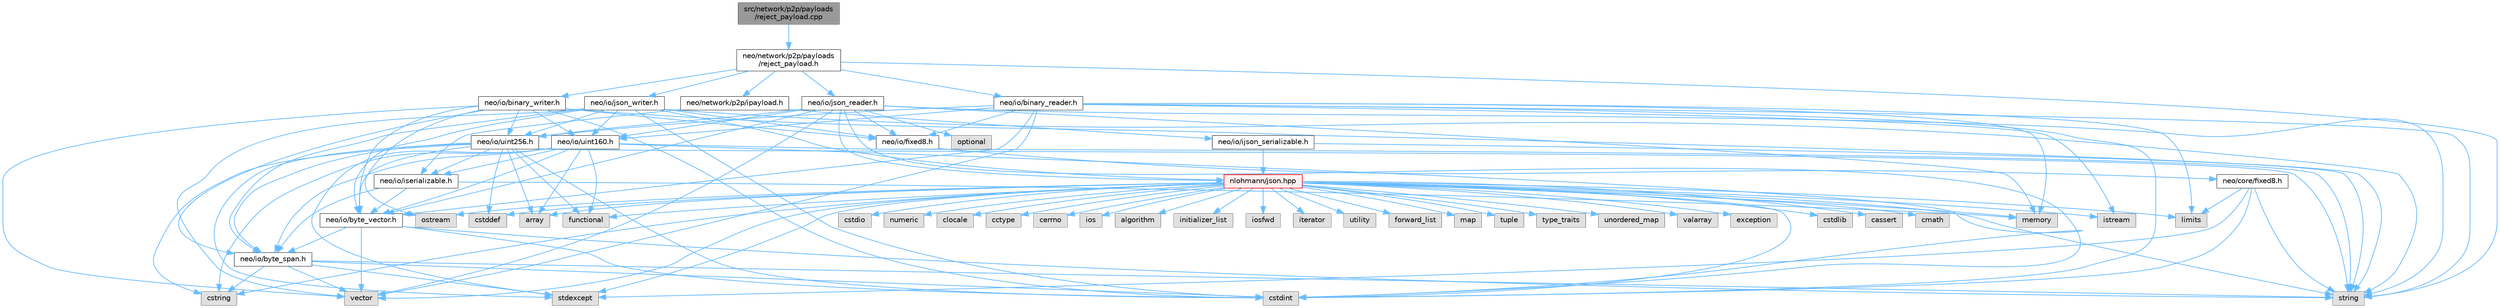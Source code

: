digraph "src/network/p2p/payloads/reject_payload.cpp"
{
 // LATEX_PDF_SIZE
  bgcolor="transparent";
  edge [fontname=Helvetica,fontsize=10,labelfontname=Helvetica,labelfontsize=10];
  node [fontname=Helvetica,fontsize=10,shape=box,height=0.2,width=0.4];
  Node1 [id="Node000001",label="src/network/p2p/payloads\l/reject_payload.cpp",height=0.2,width=0.4,color="gray40", fillcolor="grey60", style="filled", fontcolor="black",tooltip=" "];
  Node1 -> Node2 [id="edge119_Node000001_Node000002",color="steelblue1",style="solid",tooltip=" "];
  Node2 [id="Node000002",label="neo/network/p2p/payloads\l/reject_payload.h",height=0.2,width=0.4,color="grey40", fillcolor="white", style="filled",URL="$reject__payload_8h.html",tooltip=" "];
  Node2 -> Node3 [id="edge120_Node000002_Node000003",color="steelblue1",style="solid",tooltip=" "];
  Node3 [id="Node000003",label="neo/io/binary_reader.h",height=0.2,width=0.4,color="grey40", fillcolor="white", style="filled",URL="$binary__reader_8h.html",tooltip=" "];
  Node3 -> Node4 [id="edge121_Node000003_Node000004",color="steelblue1",style="solid",tooltip=" "];
  Node4 [id="Node000004",label="neo/io/byte_vector.h",height=0.2,width=0.4,color="grey40", fillcolor="white", style="filled",URL="$io_2byte__vector_8h.html",tooltip=" "];
  Node4 -> Node5 [id="edge122_Node000004_Node000005",color="steelblue1",style="solid",tooltip=" "];
  Node5 [id="Node000005",label="neo/io/byte_span.h",height=0.2,width=0.4,color="grey40", fillcolor="white", style="filled",URL="$io_2byte__span_8h.html",tooltip=" "];
  Node5 -> Node6 [id="edge123_Node000005_Node000006",color="steelblue1",style="solid",tooltip=" "];
  Node6 [id="Node000006",label="cstdint",height=0.2,width=0.4,color="grey60", fillcolor="#E0E0E0", style="filled",tooltip=" "];
  Node5 -> Node7 [id="edge124_Node000005_Node000007",color="steelblue1",style="solid",tooltip=" "];
  Node7 [id="Node000007",label="cstring",height=0.2,width=0.4,color="grey60", fillcolor="#E0E0E0", style="filled",tooltip=" "];
  Node5 -> Node8 [id="edge125_Node000005_Node000008",color="steelblue1",style="solid",tooltip=" "];
  Node8 [id="Node000008",label="stdexcept",height=0.2,width=0.4,color="grey60", fillcolor="#E0E0E0", style="filled",tooltip=" "];
  Node5 -> Node9 [id="edge126_Node000005_Node000009",color="steelblue1",style="solid",tooltip=" "];
  Node9 [id="Node000009",label="string",height=0.2,width=0.4,color="grey60", fillcolor="#E0E0E0", style="filled",tooltip=" "];
  Node5 -> Node10 [id="edge127_Node000005_Node000010",color="steelblue1",style="solid",tooltip=" "];
  Node10 [id="Node000010",label="vector",height=0.2,width=0.4,color="grey60", fillcolor="#E0E0E0", style="filled",tooltip=" "];
  Node4 -> Node6 [id="edge128_Node000004_Node000006",color="steelblue1",style="solid",tooltip=" "];
  Node4 -> Node9 [id="edge129_Node000004_Node000009",color="steelblue1",style="solid",tooltip=" "];
  Node4 -> Node10 [id="edge130_Node000004_Node000010",color="steelblue1",style="solid",tooltip=" "];
  Node3 -> Node11 [id="edge131_Node000003_Node000011",color="steelblue1",style="solid",tooltip=" "];
  Node11 [id="Node000011",label="neo/io/fixed8.h",height=0.2,width=0.4,color="grey40", fillcolor="white", style="filled",URL="$io_2fixed8_8h.html",tooltip=" "];
  Node11 -> Node12 [id="edge132_Node000011_Node000012",color="steelblue1",style="solid",tooltip=" "];
  Node12 [id="Node000012",label="neo/core/fixed8.h",height=0.2,width=0.4,color="grey40", fillcolor="white", style="filled",URL="$core_2fixed8_8h.html",tooltip=" "];
  Node12 -> Node6 [id="edge133_Node000012_Node000006",color="steelblue1",style="solid",tooltip=" "];
  Node12 -> Node13 [id="edge134_Node000012_Node000013",color="steelblue1",style="solid",tooltip=" "];
  Node13 [id="Node000013",label="limits",height=0.2,width=0.4,color="grey60", fillcolor="#E0E0E0", style="filled",tooltip=" "];
  Node12 -> Node8 [id="edge135_Node000012_Node000008",color="steelblue1",style="solid",tooltip=" "];
  Node12 -> Node9 [id="edge136_Node000012_Node000009",color="steelblue1",style="solid",tooltip=" "];
  Node3 -> Node14 [id="edge137_Node000003_Node000014",color="steelblue1",style="solid",tooltip=" "];
  Node14 [id="Node000014",label="neo/io/uint160.h",height=0.2,width=0.4,color="grey40", fillcolor="white", style="filled",URL="$uint160_8h.html",tooltip=" "];
  Node14 -> Node5 [id="edge138_Node000014_Node000005",color="steelblue1",style="solid",tooltip=" "];
  Node14 -> Node4 [id="edge139_Node000014_Node000004",color="steelblue1",style="solid",tooltip=" "];
  Node14 -> Node15 [id="edge140_Node000014_Node000015",color="steelblue1",style="solid",tooltip=" "];
  Node15 [id="Node000015",label="neo/io/iserializable.h",height=0.2,width=0.4,color="grey40", fillcolor="white", style="filled",URL="$iserializable_8h.html",tooltip=" "];
  Node15 -> Node5 [id="edge141_Node000015_Node000005",color="steelblue1",style="solid",tooltip=" "];
  Node15 -> Node4 [id="edge142_Node000015_Node000004",color="steelblue1",style="solid",tooltip=" "];
  Node15 -> Node16 [id="edge143_Node000015_Node000016",color="steelblue1",style="solid",tooltip=" "];
  Node16 [id="Node000016",label="memory",height=0.2,width=0.4,color="grey60", fillcolor="#E0E0E0", style="filled",tooltip=" "];
  Node14 -> Node17 [id="edge144_Node000014_Node000017",color="steelblue1",style="solid",tooltip=" "];
  Node17 [id="Node000017",label="array",height=0.2,width=0.4,color="grey60", fillcolor="#E0E0E0", style="filled",tooltip=" "];
  Node14 -> Node6 [id="edge145_Node000014_Node000006",color="steelblue1",style="solid",tooltip=" "];
  Node14 -> Node7 [id="edge146_Node000014_Node000007",color="steelblue1",style="solid",tooltip=" "];
  Node14 -> Node18 [id="edge147_Node000014_Node000018",color="steelblue1",style="solid",tooltip=" "];
  Node18 [id="Node000018",label="functional",height=0.2,width=0.4,color="grey60", fillcolor="#E0E0E0", style="filled",tooltip=" "];
  Node14 -> Node8 [id="edge148_Node000014_Node000008",color="steelblue1",style="solid",tooltip=" "];
  Node14 -> Node9 [id="edge149_Node000014_Node000009",color="steelblue1",style="solid",tooltip=" "];
  Node3 -> Node19 [id="edge150_Node000003_Node000019",color="steelblue1",style="solid",tooltip=" "];
  Node19 [id="Node000019",label="neo/io/uint256.h",height=0.2,width=0.4,color="grey40", fillcolor="white", style="filled",URL="$uint256_8h.html",tooltip=" "];
  Node19 -> Node5 [id="edge151_Node000019_Node000005",color="steelblue1",style="solid",tooltip=" "];
  Node19 -> Node4 [id="edge152_Node000019_Node000004",color="steelblue1",style="solid",tooltip=" "];
  Node19 -> Node15 [id="edge153_Node000019_Node000015",color="steelblue1",style="solid",tooltip=" "];
  Node19 -> Node17 [id="edge154_Node000019_Node000017",color="steelblue1",style="solid",tooltip=" "];
  Node19 -> Node20 [id="edge155_Node000019_Node000020",color="steelblue1",style="solid",tooltip=" "];
  Node20 [id="Node000020",label="cstddef",height=0.2,width=0.4,color="grey60", fillcolor="#E0E0E0", style="filled",tooltip=" "];
  Node19 -> Node6 [id="edge156_Node000019_Node000006",color="steelblue1",style="solid",tooltip=" "];
  Node19 -> Node7 [id="edge157_Node000019_Node000007",color="steelblue1",style="solid",tooltip=" "];
  Node19 -> Node18 [id="edge158_Node000019_Node000018",color="steelblue1",style="solid",tooltip=" "];
  Node19 -> Node8 [id="edge159_Node000019_Node000008",color="steelblue1",style="solid",tooltip=" "];
  Node19 -> Node9 [id="edge160_Node000019_Node000009",color="steelblue1",style="solid",tooltip=" "];
  Node3 -> Node6 [id="edge161_Node000003_Node000006",color="steelblue1",style="solid",tooltip=" "];
  Node3 -> Node21 [id="edge162_Node000003_Node000021",color="steelblue1",style="solid",tooltip=" "];
  Node21 [id="Node000021",label="istream",height=0.2,width=0.4,color="grey60", fillcolor="#E0E0E0", style="filled",tooltip=" "];
  Node3 -> Node13 [id="edge163_Node000003_Node000013",color="steelblue1",style="solid",tooltip=" "];
  Node3 -> Node16 [id="edge164_Node000003_Node000016",color="steelblue1",style="solid",tooltip=" "];
  Node3 -> Node9 [id="edge165_Node000003_Node000009",color="steelblue1",style="solid",tooltip=" "];
  Node3 -> Node10 [id="edge166_Node000003_Node000010",color="steelblue1",style="solid",tooltip=" "];
  Node2 -> Node22 [id="edge167_Node000002_Node000022",color="steelblue1",style="solid",tooltip=" "];
  Node22 [id="Node000022",label="neo/io/binary_writer.h",height=0.2,width=0.4,color="grey40", fillcolor="white", style="filled",URL="$binary__writer_8h.html",tooltip=" "];
  Node22 -> Node5 [id="edge168_Node000022_Node000005",color="steelblue1",style="solid",tooltip=" "];
  Node22 -> Node4 [id="edge169_Node000022_Node000004",color="steelblue1",style="solid",tooltip=" "];
  Node22 -> Node11 [id="edge170_Node000022_Node000011",color="steelblue1",style="solid",tooltip=" "];
  Node22 -> Node14 [id="edge171_Node000022_Node000014",color="steelblue1",style="solid",tooltip=" "];
  Node22 -> Node19 [id="edge172_Node000022_Node000019",color="steelblue1",style="solid",tooltip=" "];
  Node22 -> Node6 [id="edge173_Node000022_Node000006",color="steelblue1",style="solid",tooltip=" "];
  Node22 -> Node23 [id="edge174_Node000022_Node000023",color="steelblue1",style="solid",tooltip=" "];
  Node23 [id="Node000023",label="ostream",height=0.2,width=0.4,color="grey60", fillcolor="#E0E0E0", style="filled",tooltip=" "];
  Node22 -> Node9 [id="edge175_Node000022_Node000009",color="steelblue1",style="solid",tooltip=" "];
  Node22 -> Node10 [id="edge176_Node000022_Node000010",color="steelblue1",style="solid",tooltip=" "];
  Node2 -> Node24 [id="edge177_Node000002_Node000024",color="steelblue1",style="solid",tooltip=" "];
  Node24 [id="Node000024",label="neo/io/json_reader.h",height=0.2,width=0.4,color="grey40", fillcolor="white", style="filled",URL="$json__reader_8h.html",tooltip=" "];
  Node24 -> Node4 [id="edge178_Node000024_Node000004",color="steelblue1",style="solid",tooltip=" "];
  Node24 -> Node11 [id="edge179_Node000024_Node000011",color="steelblue1",style="solid",tooltip=" "];
  Node24 -> Node14 [id="edge180_Node000024_Node000014",color="steelblue1",style="solid",tooltip=" "];
  Node24 -> Node19 [id="edge181_Node000024_Node000019",color="steelblue1",style="solid",tooltip=" "];
  Node24 -> Node6 [id="edge182_Node000024_Node000006",color="steelblue1",style="solid",tooltip=" "];
  Node24 -> Node16 [id="edge183_Node000024_Node000016",color="steelblue1",style="solid",tooltip=" "];
  Node24 -> Node25 [id="edge184_Node000024_Node000025",color="steelblue1",style="solid",tooltip=" "];
  Node25 [id="Node000025",label="nlohmann/json.hpp",height=0.2,width=0.4,color="red", fillcolor="#FFF0F0", style="filled",URL="$json_8hpp.html",tooltip=" "];
  Node25 -> Node26 [id="edge185_Node000025_Node000026",color="steelblue1",style="solid",tooltip=" "];
  Node26 [id="Node000026",label="algorithm",height=0.2,width=0.4,color="grey60", fillcolor="#E0E0E0", style="filled",tooltip=" "];
  Node25 -> Node20 [id="edge186_Node000025_Node000020",color="steelblue1",style="solid",tooltip=" "];
  Node25 -> Node18 [id="edge187_Node000025_Node000018",color="steelblue1",style="solid",tooltip=" "];
  Node25 -> Node27 [id="edge188_Node000025_Node000027",color="steelblue1",style="solid",tooltip=" "];
  Node27 [id="Node000027",label="initializer_list",height=0.2,width=0.4,color="grey60", fillcolor="#E0E0E0", style="filled",tooltip=" "];
  Node25 -> Node28 [id="edge189_Node000025_Node000028",color="steelblue1",style="solid",tooltip=" "];
  Node28 [id="Node000028",label="iosfwd",height=0.2,width=0.4,color="grey60", fillcolor="#E0E0E0", style="filled",tooltip=" "];
  Node25 -> Node29 [id="edge190_Node000025_Node000029",color="steelblue1",style="solid",tooltip=" "];
  Node29 [id="Node000029",label="iterator",height=0.2,width=0.4,color="grey60", fillcolor="#E0E0E0", style="filled",tooltip=" "];
  Node25 -> Node16 [id="edge191_Node000025_Node000016",color="steelblue1",style="solid",tooltip=" "];
  Node25 -> Node9 [id="edge192_Node000025_Node000009",color="steelblue1",style="solid",tooltip=" "];
  Node25 -> Node30 [id="edge193_Node000025_Node000030",color="steelblue1",style="solid",tooltip=" "];
  Node30 [id="Node000030",label="utility",height=0.2,width=0.4,color="grey60", fillcolor="#E0E0E0", style="filled",tooltip=" "];
  Node25 -> Node10 [id="edge194_Node000025_Node000010",color="steelblue1",style="solid",tooltip=" "];
  Node25 -> Node17 [id="edge195_Node000025_Node000017",color="steelblue1",style="solid",tooltip=" "];
  Node25 -> Node31 [id="edge196_Node000025_Node000031",color="steelblue1",style="solid",tooltip=" "];
  Node31 [id="Node000031",label="forward_list",height=0.2,width=0.4,color="grey60", fillcolor="#E0E0E0", style="filled",tooltip=" "];
  Node25 -> Node32 [id="edge197_Node000025_Node000032",color="steelblue1",style="solid",tooltip=" "];
  Node32 [id="Node000032",label="map",height=0.2,width=0.4,color="grey60", fillcolor="#E0E0E0", style="filled",tooltip=" "];
  Node25 -> Node33 [id="edge198_Node000025_Node000033",color="steelblue1",style="solid",tooltip=" "];
  Node33 [id="Node000033",label="tuple",height=0.2,width=0.4,color="grey60", fillcolor="#E0E0E0", style="filled",tooltip=" "];
  Node25 -> Node34 [id="edge199_Node000025_Node000034",color="steelblue1",style="solid",tooltip=" "];
  Node34 [id="Node000034",label="type_traits",height=0.2,width=0.4,color="grey60", fillcolor="#E0E0E0", style="filled",tooltip=" "];
  Node25 -> Node35 [id="edge200_Node000025_Node000035",color="steelblue1",style="solid",tooltip=" "];
  Node35 [id="Node000035",label="unordered_map",height=0.2,width=0.4,color="grey60", fillcolor="#E0E0E0", style="filled",tooltip=" "];
  Node25 -> Node36 [id="edge201_Node000025_Node000036",color="steelblue1",style="solid",tooltip=" "];
  Node36 [id="Node000036",label="valarray",height=0.2,width=0.4,color="grey60", fillcolor="#E0E0E0", style="filled",tooltip=" "];
  Node25 -> Node37 [id="edge202_Node000025_Node000037",color="steelblue1",style="solid",tooltip=" "];
  Node37 [id="Node000037",label="exception",height=0.2,width=0.4,color="grey60", fillcolor="#E0E0E0", style="filled",tooltip=" "];
  Node25 -> Node8 [id="edge203_Node000025_Node000008",color="steelblue1",style="solid",tooltip=" "];
  Node25 -> Node6 [id="edge204_Node000025_Node000006",color="steelblue1",style="solid",tooltip=" "];
  Node25 -> Node38 [id="edge205_Node000025_Node000038",color="steelblue1",style="solid",tooltip=" "];
  Node38 [id="Node000038",label="cstdlib",height=0.2,width=0.4,color="grey60", fillcolor="#E0E0E0", style="filled",tooltip=" "];
  Node25 -> Node39 [id="edge206_Node000025_Node000039",color="steelblue1",style="solid",tooltip=" "];
  Node39 [id="Node000039",label="cassert",height=0.2,width=0.4,color="grey60", fillcolor="#E0E0E0", style="filled",tooltip=" "];
  Node25 -> Node13 [id="edge207_Node000025_Node000013",color="steelblue1",style="solid",tooltip=" "];
  Node25 -> Node7 [id="edge208_Node000025_Node000007",color="steelblue1",style="solid",tooltip=" "];
  Node25 -> Node40 [id="edge209_Node000025_Node000040",color="steelblue1",style="solid",tooltip=" "];
  Node40 [id="Node000040",label="cmath",height=0.2,width=0.4,color="grey60", fillcolor="#E0E0E0", style="filled",tooltip=" "];
  Node25 -> Node41 [id="edge210_Node000025_Node000041",color="steelblue1",style="solid",tooltip=" "];
  Node41 [id="Node000041",label="cstdio",height=0.2,width=0.4,color="grey60", fillcolor="#E0E0E0", style="filled",tooltip=" "];
  Node25 -> Node42 [id="edge211_Node000025_Node000042",color="steelblue1",style="solid",tooltip=" "];
  Node42 [id="Node000042",label="numeric",height=0.2,width=0.4,color="grey60", fillcolor="#E0E0E0", style="filled",tooltip=" "];
  Node25 -> Node21 [id="edge212_Node000025_Node000021",color="steelblue1",style="solid",tooltip=" "];
  Node25 -> Node43 [id="edge213_Node000025_Node000043",color="steelblue1",style="solid",tooltip=" "];
  Node43 [id="Node000043",label="clocale",height=0.2,width=0.4,color="grey60", fillcolor="#E0E0E0", style="filled",tooltip=" "];
  Node25 -> Node44 [id="edge214_Node000025_Node000044",color="steelblue1",style="solid",tooltip=" "];
  Node44 [id="Node000044",label="cctype",height=0.2,width=0.4,color="grey60", fillcolor="#E0E0E0", style="filled",tooltip=" "];
  Node25 -> Node45 [id="edge215_Node000025_Node000045",color="steelblue1",style="solid",tooltip=" "];
  Node45 [id="Node000045",label="cerrno",height=0.2,width=0.4,color="grey60", fillcolor="#E0E0E0", style="filled",tooltip=" "];
  Node25 -> Node46 [id="edge216_Node000025_Node000046",color="steelblue1",style="solid",tooltip=" "];
  Node46 [id="Node000046",label="ios",height=0.2,width=0.4,color="grey60", fillcolor="#E0E0E0", style="filled",tooltip=" "];
  Node25 -> Node23 [id="edge217_Node000025_Node000023",color="steelblue1",style="solid",tooltip=" "];
  Node24 -> Node48 [id="edge218_Node000024_Node000048",color="steelblue1",style="solid",tooltip=" "];
  Node48 [id="Node000048",label="optional",height=0.2,width=0.4,color="grey60", fillcolor="#E0E0E0", style="filled",tooltip=" "];
  Node24 -> Node9 [id="edge219_Node000024_Node000009",color="steelblue1",style="solid",tooltip=" "];
  Node24 -> Node10 [id="edge220_Node000024_Node000010",color="steelblue1",style="solid",tooltip=" "];
  Node2 -> Node49 [id="edge221_Node000002_Node000049",color="steelblue1",style="solid",tooltip=" "];
  Node49 [id="Node000049",label="neo/io/json_writer.h",height=0.2,width=0.4,color="grey40", fillcolor="white", style="filled",URL="$json__writer_8h.html",tooltip=" "];
  Node49 -> Node5 [id="edge222_Node000049_Node000005",color="steelblue1",style="solid",tooltip=" "];
  Node49 -> Node4 [id="edge223_Node000049_Node000004",color="steelblue1",style="solid",tooltip=" "];
  Node49 -> Node11 [id="edge224_Node000049_Node000011",color="steelblue1",style="solid",tooltip=" "];
  Node49 -> Node14 [id="edge225_Node000049_Node000014",color="steelblue1",style="solid",tooltip=" "];
  Node49 -> Node19 [id="edge226_Node000049_Node000019",color="steelblue1",style="solid",tooltip=" "];
  Node49 -> Node6 [id="edge227_Node000049_Node000006",color="steelblue1",style="solid",tooltip=" "];
  Node49 -> Node25 [id="edge228_Node000049_Node000025",color="steelblue1",style="solid",tooltip=" "];
  Node49 -> Node9 [id="edge229_Node000049_Node000009",color="steelblue1",style="solid",tooltip=" "];
  Node49 -> Node10 [id="edge230_Node000049_Node000010",color="steelblue1",style="solid",tooltip=" "];
  Node2 -> Node50 [id="edge231_Node000002_Node000050",color="steelblue1",style="solid",tooltip=" "];
  Node50 [id="Node000050",label="neo/network/p2p/ipayload.h",height=0.2,width=0.4,color="grey40", fillcolor="white", style="filled",URL="$p2p_2ipayload_8h.html",tooltip=" "];
  Node50 -> Node51 [id="edge232_Node000050_Node000051",color="steelblue1",style="solid",tooltip=" "];
  Node51 [id="Node000051",label="neo/io/ijson_serializable.h",height=0.2,width=0.4,color="grey40", fillcolor="white", style="filled",URL="$ijson__serializable_8h.html",tooltip=" "];
  Node51 -> Node25 [id="edge233_Node000051_Node000025",color="steelblue1",style="solid",tooltip=" "];
  Node51 -> Node9 [id="edge234_Node000051_Node000009",color="steelblue1",style="solid",tooltip=" "];
  Node50 -> Node15 [id="edge235_Node000050_Node000015",color="steelblue1",style="solid",tooltip=" "];
  Node2 -> Node9 [id="edge236_Node000002_Node000009",color="steelblue1",style="solid",tooltip=" "];
}
